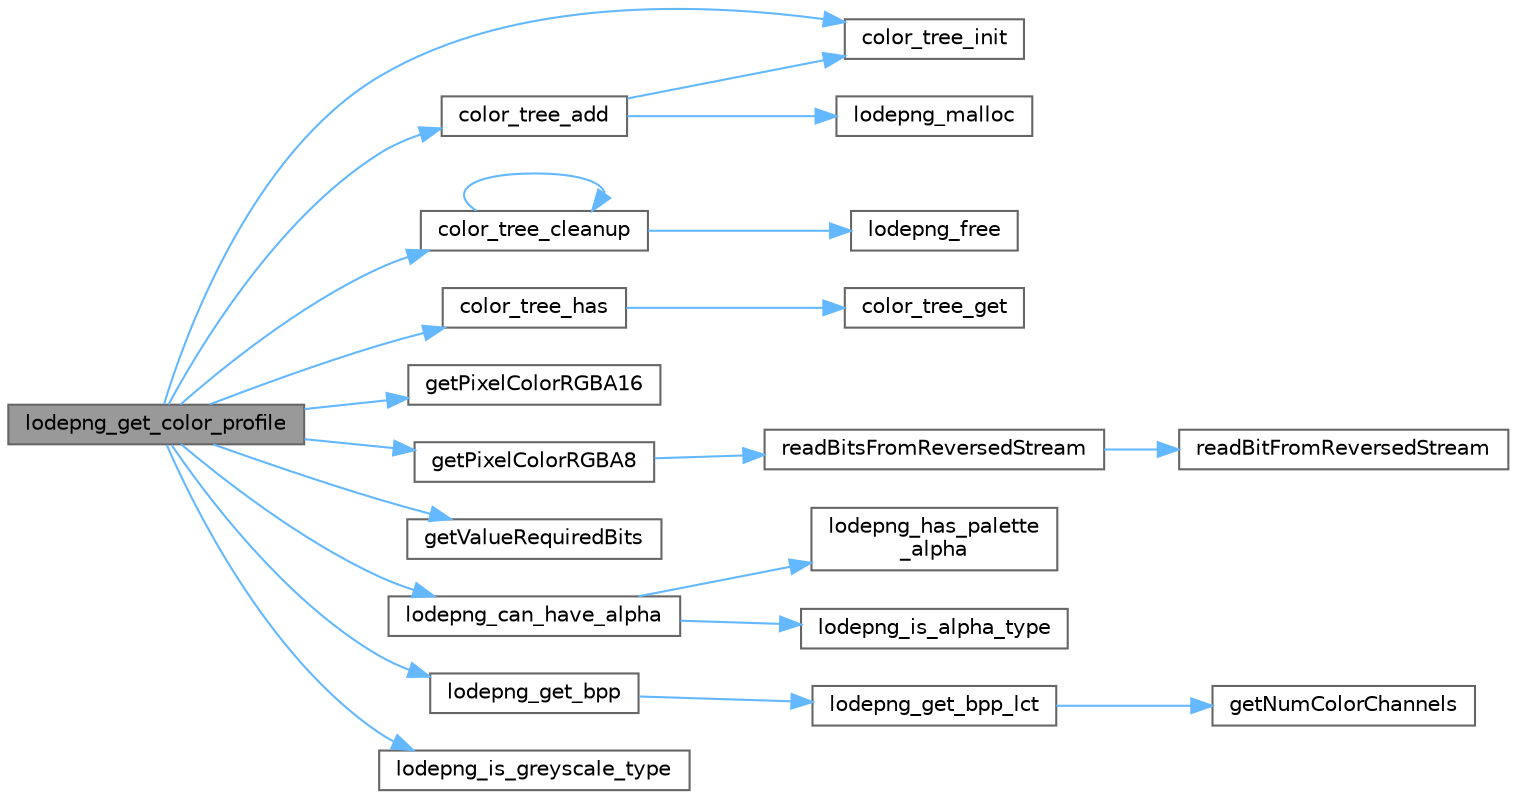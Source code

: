 digraph "lodepng_get_color_profile"
{
 // LATEX_PDF_SIZE
  bgcolor="transparent";
  edge [fontname=Helvetica,fontsize=10,labelfontname=Helvetica,labelfontsize=10];
  node [fontname=Helvetica,fontsize=10,shape=box,height=0.2,width=0.4];
  rankdir="LR";
  Node1 [id="Node000001",label="lodepng_get_color_profile",height=0.2,width=0.4,color="gray40", fillcolor="grey60", style="filled", fontcolor="black",tooltip=" "];
  Node1 -> Node2 [id="edge1_Node000001_Node000002",color="steelblue1",style="solid",tooltip=" "];
  Node2 [id="Node000002",label="color_tree_add",height=0.2,width=0.4,color="grey40", fillcolor="white", style="filled",URL="$lodepng_8cpp.html#aa46975c6bbcf93a68f6b62253f3caf1e",tooltip=" "];
  Node2 -> Node3 [id="edge2_Node000002_Node000003",color="steelblue1",style="solid",tooltip=" "];
  Node3 [id="Node000003",label="color_tree_init",height=0.2,width=0.4,color="grey40", fillcolor="white", style="filled",URL="$lodepng_8cpp.html#aa74699e8ee61d176da398bb2e3b90bb2",tooltip=" "];
  Node2 -> Node4 [id="edge3_Node000002_Node000004",color="steelblue1",style="solid",tooltip=" "];
  Node4 [id="Node000004",label="lodepng_malloc",height=0.2,width=0.4,color="grey40", fillcolor="white", style="filled",URL="$lodepng_8cpp.html#a15c8edd4f42cb9696d8f837113af9d30",tooltip=" "];
  Node1 -> Node5 [id="edge4_Node000001_Node000005",color="steelblue1",style="solid",tooltip=" "];
  Node5 [id="Node000005",label="color_tree_cleanup",height=0.2,width=0.4,color="grey40", fillcolor="white", style="filled",URL="$lodepng_8cpp.html#a561706f2a518dd06d27bf0447ea3539d",tooltip=" "];
  Node5 -> Node5 [id="edge5_Node000005_Node000005",color="steelblue1",style="solid",tooltip=" "];
  Node5 -> Node6 [id="edge6_Node000005_Node000006",color="steelblue1",style="solid",tooltip=" "];
  Node6 [id="Node000006",label="lodepng_free",height=0.2,width=0.4,color="grey40", fillcolor="white", style="filled",URL="$lodepng_8cpp.html#a5cabd4078527ba33b78791fac7e8b15c",tooltip=" "];
  Node1 -> Node7 [id="edge7_Node000001_Node000007",color="steelblue1",style="solid",tooltip=" "];
  Node7 [id="Node000007",label="color_tree_has",height=0.2,width=0.4,color="grey40", fillcolor="white", style="filled",URL="$lodepng_8cpp.html#a04007da395d0d5346b6557100957e530",tooltip=" "];
  Node7 -> Node8 [id="edge8_Node000007_Node000008",color="steelblue1",style="solid",tooltip=" "];
  Node8 [id="Node000008",label="color_tree_get",height=0.2,width=0.4,color="grey40", fillcolor="white", style="filled",URL="$lodepng_8cpp.html#a202cdb563e7857e5a9fde1512902ba64",tooltip=" "];
  Node1 -> Node3 [id="edge9_Node000001_Node000003",color="steelblue1",style="solid",tooltip=" "];
  Node1 -> Node9 [id="edge10_Node000001_Node000009",color="steelblue1",style="solid",tooltip=" "];
  Node9 [id="Node000009",label="getPixelColorRGBA16",height=0.2,width=0.4,color="grey40", fillcolor="white", style="filled",URL="$lodepng_8cpp.html#af0ee0fdc57a1031dbd0f003255e40993",tooltip=" "];
  Node1 -> Node10 [id="edge11_Node000001_Node000010",color="steelblue1",style="solid",tooltip=" "];
  Node10 [id="Node000010",label="getPixelColorRGBA8",height=0.2,width=0.4,color="grey40", fillcolor="white", style="filled",URL="$lodepng_8cpp.html#a42d17731df8bbf57cdc0979b54586940",tooltip=" "];
  Node10 -> Node11 [id="edge12_Node000010_Node000011",color="steelblue1",style="solid",tooltip=" "];
  Node11 [id="Node000011",label="readBitsFromReversedStream",height=0.2,width=0.4,color="grey40", fillcolor="white", style="filled",URL="$lodepng_8cpp.html#a25ac892793826b6ab7542b32dda29739",tooltip=" "];
  Node11 -> Node12 [id="edge13_Node000011_Node000012",color="steelblue1",style="solid",tooltip=" "];
  Node12 [id="Node000012",label="readBitFromReversedStream",height=0.2,width=0.4,color="grey40", fillcolor="white", style="filled",URL="$lodepng_8cpp.html#aa65d1743dade2919f44301461bde054d",tooltip=" "];
  Node1 -> Node13 [id="edge14_Node000001_Node000013",color="steelblue1",style="solid",tooltip=" "];
  Node13 [id="Node000013",label="getValueRequiredBits",height=0.2,width=0.4,color="grey40", fillcolor="white", style="filled",URL="$lodepng_8cpp.html#a7801c23424f9b228da7a5c8de3538eb3",tooltip=" "];
  Node1 -> Node14 [id="edge15_Node000001_Node000014",color="steelblue1",style="solid",tooltip=" "];
  Node14 [id="Node000014",label="lodepng_can_have_alpha",height=0.2,width=0.4,color="grey40", fillcolor="white", style="filled",URL="$lodepng_8cpp.html#a93f12a150968449f016fe93decc1e074",tooltip=" "];
  Node14 -> Node15 [id="edge16_Node000014_Node000015",color="steelblue1",style="solid",tooltip=" "];
  Node15 [id="Node000015",label="lodepng_has_palette\l_alpha",height=0.2,width=0.4,color="grey40", fillcolor="white", style="filled",URL="$lodepng_8cpp.html#a4e89e0d7e13e0f3c098c4cf326cc5014",tooltip=" "];
  Node14 -> Node16 [id="edge17_Node000014_Node000016",color="steelblue1",style="solid",tooltip=" "];
  Node16 [id="Node000016",label="lodepng_is_alpha_type",height=0.2,width=0.4,color="grey40", fillcolor="white", style="filled",URL="$lodepng_8cpp.html#aa255d9a2e4054fc2888bf7670dac4107",tooltip=" "];
  Node1 -> Node17 [id="edge18_Node000001_Node000017",color="steelblue1",style="solid",tooltip=" "];
  Node17 [id="Node000017",label="lodepng_get_bpp",height=0.2,width=0.4,color="grey40", fillcolor="white", style="filled",URL="$lodepng_8cpp.html#a83344b5c8c5839ca42858dd3578220ef",tooltip=" "];
  Node17 -> Node18 [id="edge19_Node000017_Node000018",color="steelblue1",style="solid",tooltip=" "];
  Node18 [id="Node000018",label="lodepng_get_bpp_lct",height=0.2,width=0.4,color="grey40", fillcolor="white", style="filled",URL="$lodepng_8cpp.html#a581d8244dd5d40176291672a3d323b0f",tooltip=" "];
  Node18 -> Node19 [id="edge20_Node000018_Node000019",color="steelblue1",style="solid",tooltip=" "];
  Node19 [id="Node000019",label="getNumColorChannels",height=0.2,width=0.4,color="grey40", fillcolor="white", style="filled",URL="$lodepng_8cpp.html#ab9f52674eca30cc5cbedc379d43f7358",tooltip=" "];
  Node1 -> Node20 [id="edge21_Node000001_Node000020",color="steelblue1",style="solid",tooltip=" "];
  Node20 [id="Node000020",label="lodepng_is_greyscale_type",height=0.2,width=0.4,color="grey40", fillcolor="white", style="filled",URL="$lodepng_8cpp.html#ae0e6996e4aa9ac225f228b2253269127",tooltip=" "];
}
